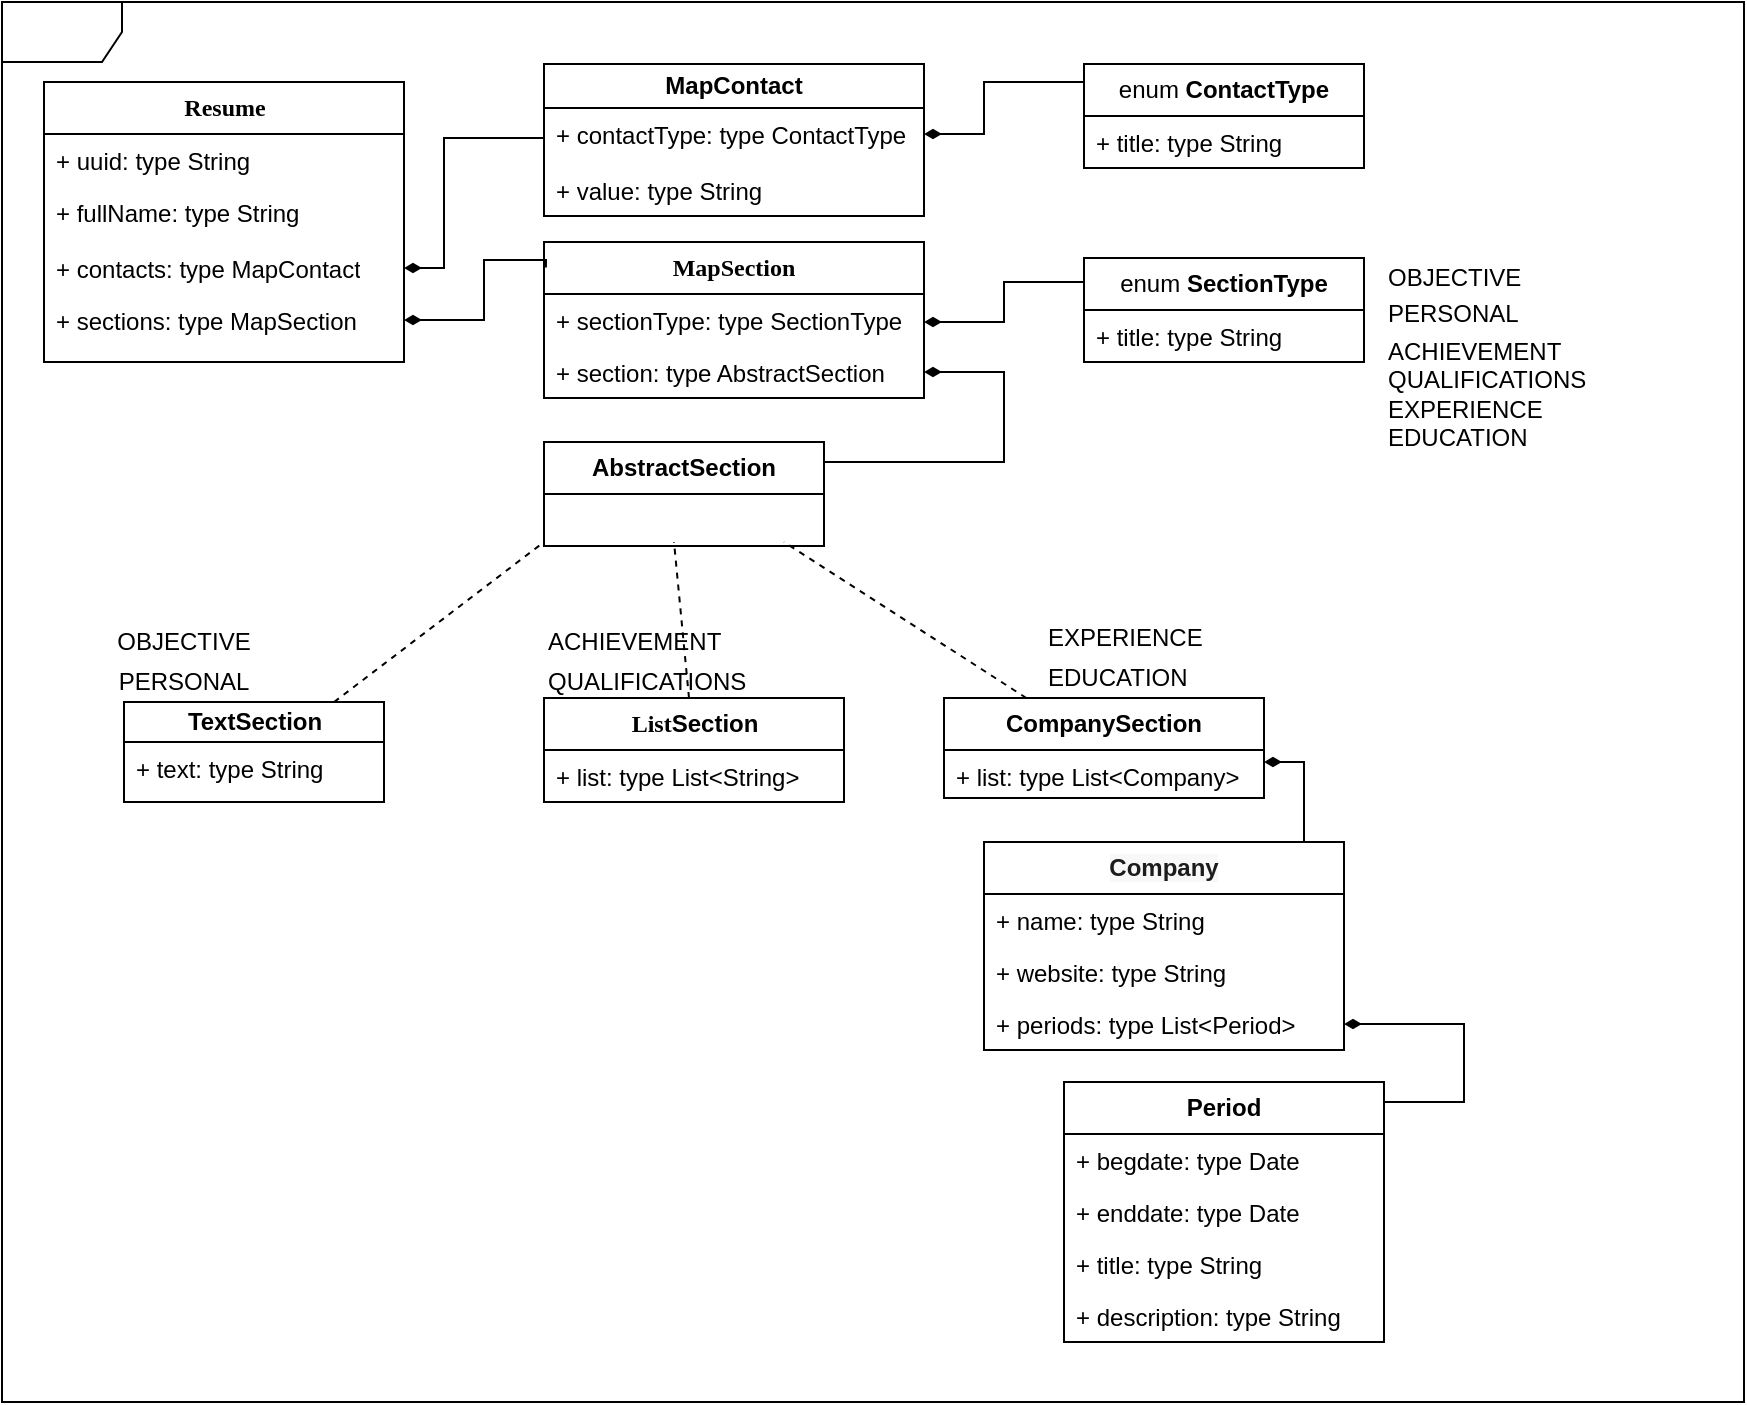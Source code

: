 <mxfile version="24.8.0">
  <diagram name="Page-1" id="c4acf3e9-155e-7222-9cf6-157b1a14988f">
    <mxGraphModel dx="1627" dy="741" grid="1" gridSize="10" guides="1" tooltips="1" connect="1" arrows="1" fold="1" page="1" pageScale="1" pageWidth="850" pageHeight="1100" background="none" math="0" shadow="0">
      <root>
        <mxCell id="0" />
        <mxCell id="1" parent="0" />
        <mxCell id="17acba5748e5396b-1" value="&lt;span style=&quot;color: rgba(0, 0, 0, 0); font-family: monospace; font-size: 0px; text-align: start; text-wrap-mode: nowrap;&quot;&gt;%3CmxGraphModel%3E%3Croot%3E%3CmxCell%20id%3D%220%22%2F%3E%3CmxCell%20id%3D%221%22%20parent%3D%220%22%2F%3E%3CmxCell%20id%3D%222%22%20value%3D%22%26lt%3Bspan%20style%3D%26quot%3Btext-align%3A%20left%3B%26quot%3B%26gt%3BOBJECTIVE%26lt%3B%2Fspan%26gt%3B%22%20style%3D%22text%3Bhtml%3D1%3Balign%3Dcenter%3BverticalAlign%3Dmiddle%3BwhiteSpace%3Dwrap%3Brounded%3D0%3B%22%20vertex%3D%221%22%20parent%3D%221%22%3E%3CmxGeometry%20x%3D%2240%22%20y%3D%22310%22%20width%3D%2260%22%20height%3D%2220%22%20as%3D%22geometry%22%2F%3E%3C%2FmxCell%3E%3C%2Froot%3E%3C%2FmxGraphModel%3E&lt;/span&gt;" style="shape=umlFrame;whiteSpace=wrap;html=1;rounded=0;shadow=0;comic=0;labelBackgroundColor=none;strokeWidth=1;fontFamily=Verdana;fontSize=10;align=center;" parent="1" vertex="1">
          <mxGeometry x="-21" width="871" height="700" as="geometry" />
        </mxCell>
        <mxCell id="17acba5748e5396b-20" value="&lt;font style=&quot;font-size: 12px;&quot;&gt;&lt;b&gt;Resume&lt;/b&gt;&lt;/font&gt;" style="swimlane;html=1;fontStyle=0;childLayout=stackLayout;horizontal=1;startSize=26;fillColor=none;horizontalStack=0;resizeParent=1;resizeLast=0;collapsible=1;marginBottom=0;swimlaneFillColor=#ffffff;rounded=0;shadow=0;comic=0;labelBackgroundColor=none;strokeWidth=1;fontFamily=Verdana;fontSize=10;align=center;" parent="1" vertex="1">
          <mxGeometry y="40" width="180" height="140" as="geometry" />
        </mxCell>
        <mxCell id="17acba5748e5396b-21" value="+ uuid: type String" style="text;html=1;strokeColor=none;fillColor=none;align=left;verticalAlign=top;spacingLeft=4;spacingRight=4;whiteSpace=wrap;overflow=hidden;rotatable=0;points=[[0,0.5],[1,0.5]];portConstraint=eastwest;" parent="17acba5748e5396b-20" vertex="1">
          <mxGeometry y="26" width="180" height="26" as="geometry" />
        </mxCell>
        <mxCell id="17acba5748e5396b-24" value="+ fullName: type String" style="text;html=1;strokeColor=none;fillColor=none;align=left;verticalAlign=top;spacingLeft=4;spacingRight=4;whiteSpace=wrap;overflow=hidden;rotatable=0;points=[[0,0.5],[1,0.5]];portConstraint=eastwest;" parent="17acba5748e5396b-20" vertex="1">
          <mxGeometry y="52" width="180" height="28" as="geometry" />
        </mxCell>
        <mxCell id="nUuIiGJIQyJnDqIDd3Fc-6" value="+ contacts: type MapContact" style="text;strokeColor=none;fillColor=none;align=left;verticalAlign=top;spacingLeft=4;spacingRight=4;overflow=hidden;rotatable=0;points=[[0,0.5],[1,0.5]];portConstraint=eastwest;whiteSpace=wrap;html=1;" parent="17acba5748e5396b-20" vertex="1">
          <mxGeometry y="80" width="180" height="26" as="geometry" />
        </mxCell>
        <mxCell id="nUuIiGJIQyJnDqIDd3Fc-5" value="+ sections: type MapSection" style="text;strokeColor=none;fillColor=none;align=left;verticalAlign=top;spacingLeft=4;spacingRight=4;overflow=hidden;rotatable=0;points=[[0,0.5],[1,0.5]];portConstraint=eastwest;whiteSpace=wrap;html=1;" parent="17acba5748e5396b-20" vertex="1">
          <mxGeometry y="106" width="180" height="26" as="geometry" />
        </mxCell>
        <mxCell id="nUuIiGJIQyJnDqIDd3Fc-33" style="edgeStyle=orthogonalEdgeStyle;rounded=0;orthogonalLoop=1;jettySize=auto;html=1;endArrow=diamondThin;endFill=1;exitX=0.005;exitY=0.163;exitDx=0;exitDy=0;exitPerimeter=0;" parent="1" source="9hCajEY7KA2JkdDaErv1-3" target="nUuIiGJIQyJnDqIDd3Fc-5" edge="1">
          <mxGeometry relative="1" as="geometry">
            <Array as="points">
              <mxPoint x="220" y="129" />
              <mxPoint x="220" y="159" />
            </Array>
            <mxPoint x="240" y="150" as="sourcePoint" />
          </mxGeometry>
        </mxCell>
        <mxCell id="nUuIiGJIQyJnDqIDd3Fc-38" value="enum &lt;b&gt;ContactType&lt;/b&gt;" style="swimlane;fontStyle=0;childLayout=stackLayout;horizontal=1;startSize=26;fillColor=none;horizontalStack=0;resizeParent=1;resizeParentMax=0;resizeLast=0;collapsible=1;marginBottom=0;whiteSpace=wrap;html=1;" parent="1" vertex="1">
          <mxGeometry x="520" y="31" width="140" height="52" as="geometry" />
        </mxCell>
        <mxCell id="nUuIiGJIQyJnDqIDd3Fc-39" value="+ title: type String" style="text;strokeColor=none;fillColor=none;align=left;verticalAlign=top;spacingLeft=4;spacingRight=4;overflow=hidden;rotatable=0;points=[[0,0.5],[1,0.5]];portConstraint=eastwest;whiteSpace=wrap;html=1;" parent="nUuIiGJIQyJnDqIDd3Fc-38" vertex="1">
          <mxGeometry y="26" width="140" height="26" as="geometry" />
        </mxCell>
        <mxCell id="nUuIiGJIQyJnDqIDd3Fc-47" style="edgeStyle=orthogonalEdgeStyle;rounded=0;orthogonalLoop=1;jettySize=auto;html=1;endArrow=diamondThin;endFill=1;" parent="1" source="nUuIiGJIQyJnDqIDd3Fc-42" target="nUuIiGJIQyJnDqIDd3Fc-6" edge="1">
          <mxGeometry relative="1" as="geometry">
            <Array as="points">
              <mxPoint x="200" y="68" />
              <mxPoint x="200" y="133" />
            </Array>
          </mxGeometry>
        </mxCell>
        <mxCell id="nUuIiGJIQyJnDqIDd3Fc-42" value="&lt;b&gt;MapContact&lt;/b&gt;" style="swimlane;fontStyle=0;childLayout=stackLayout;horizontal=1;startSize=22;fillColor=none;horizontalStack=0;resizeParent=1;resizeParentMax=0;resizeLast=0;collapsible=1;marginBottom=0;whiteSpace=wrap;html=1;" parent="1" vertex="1">
          <mxGeometry x="250" y="31" width="190" height="76" as="geometry" />
        </mxCell>
        <mxCell id="nUuIiGJIQyJnDqIDd3Fc-43" value="+ contactType: type&amp;nbsp;&lt;span style=&quot;text-align: center;&quot;&gt;ContactType&lt;/span&gt;" style="text;strokeColor=none;fillColor=none;align=left;verticalAlign=top;spacingLeft=4;spacingRight=4;overflow=hidden;rotatable=0;points=[[0,0.5],[1,0.5]];portConstraint=eastwest;whiteSpace=wrap;html=1;" parent="nUuIiGJIQyJnDqIDd3Fc-42" vertex="1">
          <mxGeometry y="22" width="190" height="28" as="geometry" />
        </mxCell>
        <mxCell id="9hCajEY7KA2JkdDaErv1-1" value="+ value: type String" style="text;strokeColor=none;fillColor=none;align=left;verticalAlign=top;spacingLeft=4;spacingRight=4;overflow=hidden;rotatable=0;points=[[0,0.5],[1,0.5]];portConstraint=eastwest;whiteSpace=wrap;html=1;" parent="nUuIiGJIQyJnDqIDd3Fc-42" vertex="1">
          <mxGeometry y="50" width="190" height="26" as="geometry" />
        </mxCell>
        <mxCell id="nUuIiGJIQyJnDqIDd3Fc-48" style="edgeStyle=orthogonalEdgeStyle;rounded=0;orthogonalLoop=1;jettySize=auto;html=1;endArrow=diamondThin;endFill=1;" parent="1" source="nUuIiGJIQyJnDqIDd3Fc-38" target="nUuIiGJIQyJnDqIDd3Fc-43" edge="1">
          <mxGeometry relative="1" as="geometry">
            <mxPoint x="640" y="95" as="sourcePoint" />
            <Array as="points">
              <mxPoint x="470" y="40" />
              <mxPoint x="470" y="66" />
            </Array>
          </mxGeometry>
        </mxCell>
        <mxCell id="9hCajEY7KA2JkdDaErv1-3" value="&lt;span style=&quot;font-family: Verdana; text-wrap-mode: nowrap;&quot;&gt;&lt;b&gt;MapSection&lt;/b&gt;&lt;/span&gt;" style="swimlane;fontStyle=0;childLayout=stackLayout;horizontal=1;startSize=26;fillColor=none;horizontalStack=0;resizeParent=1;resizeParentMax=0;resizeLast=0;collapsible=1;marginBottom=0;whiteSpace=wrap;html=1;" parent="1" vertex="1">
          <mxGeometry x="250" y="120" width="190" height="78" as="geometry" />
        </mxCell>
        <mxCell id="9hCajEY7KA2JkdDaErv1-12" value="+ sectionType: type SectionType" style="text;strokeColor=none;fillColor=none;align=left;verticalAlign=top;spacingLeft=4;spacingRight=4;overflow=hidden;rotatable=0;points=[[0,0.5],[1,0.5]];portConstraint=eastwest;whiteSpace=wrap;html=1;" parent="9hCajEY7KA2JkdDaErv1-3" vertex="1">
          <mxGeometry y="26" width="190" height="26" as="geometry" />
        </mxCell>
        <mxCell id="9hCajEY7KA2JkdDaErv1-4" value="+ section: type AbstractSection" style="text;strokeColor=none;fillColor=none;align=left;verticalAlign=top;spacingLeft=4;spacingRight=4;overflow=hidden;rotatable=0;points=[[0,0.5],[1,0.5]];portConstraint=eastwest;whiteSpace=wrap;html=1;" parent="9hCajEY7KA2JkdDaErv1-3" vertex="1">
          <mxGeometry y="52" width="190" height="26" as="geometry" />
        </mxCell>
        <mxCell id="9hCajEY7KA2JkdDaErv1-7" value="enum&amp;nbsp;&lt;span style=&quot;text-align: left;&quot;&gt;&lt;b&gt;SectionType&lt;/b&gt;&lt;/span&gt;" style="swimlane;fontStyle=0;childLayout=stackLayout;horizontal=1;startSize=26;fillColor=none;horizontalStack=0;resizeParent=1;resizeParentMax=0;resizeLast=0;collapsible=1;marginBottom=0;whiteSpace=wrap;html=1;" parent="1" vertex="1">
          <mxGeometry x="520" y="128" width="140" height="52" as="geometry" />
        </mxCell>
        <mxCell id="9hCajEY7KA2JkdDaErv1-8" value="+ title: type String" style="text;strokeColor=none;fillColor=none;align=left;verticalAlign=top;spacingLeft=4;spacingRight=4;overflow=hidden;rotatable=0;points=[[0,0.5],[1,0.5]];portConstraint=eastwest;whiteSpace=wrap;html=1;" parent="9hCajEY7KA2JkdDaErv1-7" vertex="1">
          <mxGeometry y="26" width="140" height="26" as="geometry" />
        </mxCell>
        <mxCell id="9hCajEY7KA2JkdDaErv1-11" style="edgeStyle=orthogonalEdgeStyle;rounded=0;orthogonalLoop=1;jettySize=auto;html=1;endArrow=diamondThin;endFill=1;" parent="1" source="9hCajEY7KA2JkdDaErv1-7" target="9hCajEY7KA2JkdDaErv1-3" edge="1">
          <mxGeometry relative="1" as="geometry">
            <mxPoint x="610" y="50" as="sourcePoint" />
            <mxPoint x="538" y="76" as="targetPoint" />
            <Array as="points">
              <mxPoint x="480" y="140" />
              <mxPoint x="480" y="160" />
            </Array>
          </mxGeometry>
        </mxCell>
        <mxCell id="9hCajEY7KA2JkdDaErv1-14" value="&lt;span style=&quot;text-align: left;&quot;&gt;&lt;b&gt;AbstractSection&lt;/b&gt;&lt;/span&gt;" style="swimlane;fontStyle=0;childLayout=stackLayout;horizontal=1;startSize=26;fillColor=none;horizontalStack=0;resizeParent=1;resizeParentMax=0;resizeLast=0;collapsible=1;marginBottom=0;whiteSpace=wrap;html=1;" parent="1" vertex="1">
          <mxGeometry x="250" y="220" width="140" height="52" as="geometry" />
        </mxCell>
        <mxCell id="9hCajEY7KA2JkdDaErv1-18" value="&lt;span style=&quot;font-family: Helvetica; font-size: 12px; text-align: left; text-wrap-mode: wrap;&quot;&gt;&lt;b&gt;TextSection&lt;/b&gt;&lt;/span&gt;" style="swimlane;html=1;fontStyle=0;childLayout=stackLayout;horizontal=1;startSize=20;fillColor=none;horizontalStack=0;resizeParent=1;resizeLast=0;collapsible=1;marginBottom=0;swimlaneFillColor=#ffffff;rounded=0;shadow=0;comic=0;labelBackgroundColor=none;strokeWidth=1;fontFamily=Verdana;fontSize=10;align=center;" parent="1" vertex="1">
          <mxGeometry x="40" y="350" width="130" height="50" as="geometry" />
        </mxCell>
        <mxCell id="9hCajEY7KA2JkdDaErv1-20" value="+ text: type String" style="text;html=1;strokeColor=none;fillColor=none;align=left;verticalAlign=top;spacingLeft=4;spacingRight=4;whiteSpace=wrap;overflow=hidden;rotatable=0;points=[[0,0.5],[1,0.5]];portConstraint=eastwest;" parent="9hCajEY7KA2JkdDaErv1-18" vertex="1">
          <mxGeometry y="20" width="130" height="26" as="geometry" />
        </mxCell>
        <mxCell id="9hCajEY7KA2JkdDaErv1-21" value="&lt;b&gt;&lt;font style=&quot;font-size: 12px;&quot;&gt;List&lt;/font&gt;&lt;span style=&quot;font-family: Helvetica; font-size: 12px; text-align: left; text-wrap-mode: wrap;&quot;&gt;Section&lt;/span&gt;&lt;/b&gt;" style="swimlane;html=1;fontStyle=0;childLayout=stackLayout;horizontal=1;startSize=26;fillColor=none;horizontalStack=0;resizeParent=1;resizeLast=0;collapsible=1;marginBottom=0;swimlaneFillColor=#ffffff;rounded=0;shadow=0;comic=0;labelBackgroundColor=none;strokeWidth=1;fontFamily=Verdana;fontSize=10;align=center;" parent="1" vertex="1">
          <mxGeometry x="250" y="348" width="150" height="52" as="geometry" />
        </mxCell>
        <mxCell id="9hCajEY7KA2JkdDaErv1-23" value="+ list: type List&amp;lt;String&amp;gt;" style="text;html=1;strokeColor=none;fillColor=none;align=left;verticalAlign=top;spacingLeft=4;spacingRight=4;whiteSpace=wrap;overflow=hidden;rotatable=0;points=[[0,0.5],[1,0.5]];portConstraint=eastwest;" parent="9hCajEY7KA2JkdDaErv1-21" vertex="1">
          <mxGeometry y="26" width="150" height="26" as="geometry" />
        </mxCell>
        <mxCell id="9hCajEY7KA2JkdDaErv1-27" value="&lt;b&gt;CompanySection&lt;/b&gt;" style="swimlane;fontStyle=0;childLayout=stackLayout;horizontal=1;startSize=26;fillColor=none;horizontalStack=0;resizeParent=1;resizeParentMax=0;resizeLast=0;collapsible=1;marginBottom=0;whiteSpace=wrap;html=1;" parent="1" vertex="1">
          <mxGeometry x="450" y="348" width="160" height="50" as="geometry" />
        </mxCell>
        <mxCell id="9hCajEY7KA2JkdDaErv1-30" value="+ list: type List&amp;lt;Company&amp;gt;" style="text;strokeColor=none;fillColor=none;align=left;verticalAlign=top;spacingLeft=4;spacingRight=4;overflow=hidden;rotatable=0;points=[[0,0.5],[1,0.5]];portConstraint=eastwest;whiteSpace=wrap;html=1;" parent="9hCajEY7KA2JkdDaErv1-27" vertex="1">
          <mxGeometry y="26" width="160" height="24" as="geometry" />
        </mxCell>
        <mxCell id="9hCajEY7KA2JkdDaErv1-31" value="&lt;b style=&quot;box-sizing: inherit; color: rgb(29, 28, 29); font-family: Slack-Lato, Slack-Fractions, appleLogo, sans-serif; font-variant-ligatures: common-ligatures; text-align: left; background-color: rgb(248, 248, 248);&quot; data-stringify-type=&quot;bold&quot;&gt;&lt;font style=&quot;font-size: 12px;&quot;&gt;Company&lt;/font&gt;&lt;/b&gt;" style="swimlane;fontStyle=0;childLayout=stackLayout;horizontal=1;startSize=26;fillColor=none;horizontalStack=0;resizeParent=1;resizeParentMax=0;resizeLast=0;collapsible=1;marginBottom=0;whiteSpace=wrap;html=1;" parent="1" vertex="1">
          <mxGeometry x="470" y="420" width="180" height="104" as="geometry" />
        </mxCell>
        <mxCell id="9hCajEY7KA2JkdDaErv1-32" value="+ name: type String" style="text;strokeColor=none;fillColor=none;align=left;verticalAlign=top;spacingLeft=4;spacingRight=4;overflow=hidden;rotatable=0;points=[[0,0.5],[1,0.5]];portConstraint=eastwest;whiteSpace=wrap;html=1;" parent="9hCajEY7KA2JkdDaErv1-31" vertex="1">
          <mxGeometry y="26" width="180" height="26" as="geometry" />
        </mxCell>
        <mxCell id="9hCajEY7KA2JkdDaErv1-33" value="+ website: type&amp;nbsp;&lt;span style=&quot;text-align: center;&quot;&gt;String&lt;/span&gt;" style="text;strokeColor=none;fillColor=none;align=left;verticalAlign=top;spacingLeft=4;spacingRight=4;overflow=hidden;rotatable=0;points=[[0,0.5],[1,0.5]];portConstraint=eastwest;whiteSpace=wrap;html=1;" parent="9hCajEY7KA2JkdDaErv1-31" vertex="1">
          <mxGeometry y="52" width="180" height="26" as="geometry" />
        </mxCell>
        <mxCell id="9hCajEY7KA2JkdDaErv1-34" value="+ periods: type List&amp;lt;Period&amp;gt;" style="text;strokeColor=none;fillColor=none;align=left;verticalAlign=top;spacingLeft=4;spacingRight=4;overflow=hidden;rotatable=0;points=[[0,0.5],[1,0.5]];portConstraint=eastwest;whiteSpace=wrap;html=1;" parent="9hCajEY7KA2JkdDaErv1-31" vertex="1">
          <mxGeometry y="78" width="180" height="26" as="geometry" />
        </mxCell>
        <mxCell id="9hCajEY7KA2JkdDaErv1-35" value="&lt;b&gt;Period&lt;/b&gt;" style="swimlane;fontStyle=0;childLayout=stackLayout;horizontal=1;startSize=26;fillColor=none;horizontalStack=0;resizeParent=1;resizeParentMax=0;resizeLast=0;collapsible=1;marginBottom=0;whiteSpace=wrap;html=1;" parent="1" vertex="1">
          <mxGeometry x="510" y="540" width="160" height="130" as="geometry" />
        </mxCell>
        <mxCell id="9hCajEY7KA2JkdDaErv1-36" value="+ begdate: type Date" style="text;strokeColor=none;fillColor=none;align=left;verticalAlign=top;spacingLeft=4;spacingRight=4;overflow=hidden;rotatable=0;points=[[0,0.5],[1,0.5]];portConstraint=eastwest;whiteSpace=wrap;html=1;" parent="9hCajEY7KA2JkdDaErv1-35" vertex="1">
          <mxGeometry y="26" width="160" height="26" as="geometry" />
        </mxCell>
        <mxCell id="9hCajEY7KA2JkdDaErv1-37" value="+ enddate: type Date" style="text;strokeColor=none;fillColor=none;align=left;verticalAlign=top;spacingLeft=4;spacingRight=4;overflow=hidden;rotatable=0;points=[[0,0.5],[1,0.5]];portConstraint=eastwest;whiteSpace=wrap;html=1;" parent="9hCajEY7KA2JkdDaErv1-35" vertex="1">
          <mxGeometry y="52" width="160" height="26" as="geometry" />
        </mxCell>
        <mxCell id="9hCajEY7KA2JkdDaErv1-38" value="+ title: type String" style="text;strokeColor=none;fillColor=none;align=left;verticalAlign=top;spacingLeft=4;spacingRight=4;overflow=hidden;rotatable=0;points=[[0,0.5],[1,0.5]];portConstraint=eastwest;whiteSpace=wrap;html=1;" parent="9hCajEY7KA2JkdDaErv1-35" vertex="1">
          <mxGeometry y="78" width="160" height="26" as="geometry" />
        </mxCell>
        <mxCell id="9hCajEY7KA2JkdDaErv1-39" value="+ description: type String" style="text;strokeColor=none;fillColor=none;align=left;verticalAlign=top;spacingLeft=4;spacingRight=4;overflow=hidden;rotatable=0;points=[[0,0.5],[1,0.5]];portConstraint=eastwest;whiteSpace=wrap;html=1;" parent="9hCajEY7KA2JkdDaErv1-35" vertex="1">
          <mxGeometry y="104" width="160" height="26" as="geometry" />
        </mxCell>
        <mxCell id="9hCajEY7KA2JkdDaErv1-40" style="edgeStyle=orthogonalEdgeStyle;rounded=0;orthogonalLoop=1;jettySize=auto;html=1;endArrow=diamondThin;endFill=1;" parent="1" source="9hCajEY7KA2JkdDaErv1-14" target="9hCajEY7KA2JkdDaErv1-4" edge="1">
          <mxGeometry relative="1" as="geometry">
            <mxPoint x="550" y="150" as="sourcePoint" />
            <mxPoint x="450" y="170" as="targetPoint" />
            <Array as="points">
              <mxPoint x="480" y="230" />
              <mxPoint x="480" y="185" />
            </Array>
          </mxGeometry>
        </mxCell>
        <mxCell id="9hCajEY7KA2JkdDaErv1-41" value="&lt;span style=&quot;text-align: left;&quot;&gt;OBJECTIVE&lt;/span&gt;" style="text;html=1;align=center;verticalAlign=middle;whiteSpace=wrap;rounded=0;" parent="1" vertex="1">
          <mxGeometry x="40" y="310" width="60" height="20" as="geometry" />
        </mxCell>
        <mxCell id="9hCajEY7KA2JkdDaErv1-42" value="&lt;span style=&quot;text-align: left;&quot;&gt;PERSONAL&lt;/span&gt;" style="text;html=1;align=center;verticalAlign=middle;whiteSpace=wrap;rounded=0;" parent="1" vertex="1">
          <mxGeometry x="40" y="330" width="60" height="20" as="geometry" />
        </mxCell>
        <mxCell id="9hCajEY7KA2JkdDaErv1-43" value="&lt;span style=&quot;&quot;&gt;ACHIEVEMENT&lt;/span&gt;" style="text;html=1;align=left;verticalAlign=middle;whiteSpace=wrap;rounded=0;" parent="1" vertex="1">
          <mxGeometry x="250" y="310" width="100" height="20" as="geometry" />
        </mxCell>
        <mxCell id="9hCajEY7KA2JkdDaErv1-44" value="&lt;span style=&quot;&quot;&gt;QUALIFICATIONS&lt;/span&gt;" style="text;html=1;align=left;verticalAlign=middle;whiteSpace=wrap;rounded=0;" parent="1" vertex="1">
          <mxGeometry x="250" y="330" width="80" height="20" as="geometry" />
        </mxCell>
        <mxCell id="9hCajEY7KA2JkdDaErv1-46" value="" style="endArrow=none;dashed=1;html=1;rounded=0;exitX=0.808;exitY=0;exitDx=0;exitDy=0;exitPerimeter=0;" parent="1" source="9hCajEY7KA2JkdDaErv1-18" edge="1">
          <mxGeometry width="50" height="50" relative="1" as="geometry">
            <mxPoint x="150" y="345" as="sourcePoint" />
            <mxPoint x="250" y="270" as="targetPoint" />
          </mxGeometry>
        </mxCell>
        <mxCell id="9hCajEY7KA2JkdDaErv1-47" value="" style="endArrow=none;dashed=1;html=1;rounded=0;" parent="1" source="9hCajEY7KA2JkdDaErv1-21" edge="1">
          <mxGeometry width="50" height="50" relative="1" as="geometry">
            <mxPoint x="370" y="330" as="sourcePoint" />
            <mxPoint x="315" y="270" as="targetPoint" />
          </mxGeometry>
        </mxCell>
        <mxCell id="9hCajEY7KA2JkdDaErv1-48" value="" style="endArrow=none;dashed=1;html=1;rounded=0;" parent="1" source="9hCajEY7KA2JkdDaErv1-27" edge="1">
          <mxGeometry width="50" height="50" relative="1" as="geometry">
            <mxPoint x="310" y="550" as="sourcePoint" />
            <mxPoint x="370" y="270" as="targetPoint" />
          </mxGeometry>
        </mxCell>
        <mxCell id="9hCajEY7KA2JkdDaErv1-49" value="&lt;span style=&quot;text-align: center;&quot;&gt;EXPERIENCE&lt;/span&gt;" style="text;html=1;align=left;verticalAlign=middle;whiteSpace=wrap;rounded=0;" parent="1" vertex="1">
          <mxGeometry x="500" y="308" width="100" height="20" as="geometry" />
        </mxCell>
        <mxCell id="9hCajEY7KA2JkdDaErv1-50" value="EDUCATION" style="text;html=1;align=left;verticalAlign=middle;whiteSpace=wrap;rounded=0;" parent="1" vertex="1">
          <mxGeometry x="500" y="328" width="100" height="20" as="geometry" />
        </mxCell>
        <mxCell id="9hCajEY7KA2JkdDaErv1-52" value="&lt;h1 style=&quot;margin-top: 0px; line-height: 60%; margin-bottom: 0px;&quot;&gt;&lt;span style=&quot;font-weight: normal; font-size: 12px;&quot;&gt;&lt;span style=&quot;&quot;&gt;OB&lt;/span&gt;&lt;span style=&quot;&quot;&gt;&lt;font style=&quot;font-size: 12px;&quot;&gt;JECTIVE&lt;/font&gt;&lt;/span&gt;&lt;/span&gt;&lt;/h1&gt;&lt;h1 style=&quot;margin-top: 0px; line-height: 60%; margin-bottom: 0px;&quot;&gt;&lt;span style=&quot;background-color: initial; font-weight: normal; font-size: 12px;&quot;&gt;&lt;font style=&quot;font-size: 12px;&quot;&gt;PERSONAL&lt;/font&gt;&lt;/span&gt;&lt;/h1&gt;&lt;h1 style=&quot;margin-top: 0px; line-height: 60%; margin-bottom: 0px;&quot;&gt;&lt;span style=&quot;background-color: initial; font-weight: normal; font-size: 12px;&quot;&gt;&lt;font style=&quot;font-size: 12px;&quot;&gt;ACHIEVEMENT&lt;/font&gt;&lt;/span&gt;&lt;/h1&gt;&lt;div&gt;QUALIFICATIONS&lt;/div&gt;&lt;div&gt;&lt;span style=&quot;text-align: center;&quot;&gt;EXPERIENCE&lt;/span&gt;&lt;/div&gt;&lt;div&gt;EDUCATION&lt;span style=&quot;font-size: 12px; font-weight: 400;&quot;&gt;&lt;/span&gt;&lt;/div&gt;&lt;div&gt;&lt;span style=&quot;font-size: 12px; font-weight: 400;&quot;&gt;&lt;br&gt;&lt;/span&gt;&lt;/div&gt;" style="text;html=1;whiteSpace=wrap;overflow=hidden;rounded=0;" parent="1" vertex="1">
          <mxGeometry x="670" y="120" width="120" height="112" as="geometry" />
        </mxCell>
        <mxCell id="9hCajEY7KA2JkdDaErv1-53" style="edgeStyle=orthogonalEdgeStyle;rounded=0;orthogonalLoop=1;jettySize=auto;html=1;endArrow=diamondThin;endFill=1;exitX=0.677;exitY=0;exitDx=0;exitDy=0;exitPerimeter=0;" parent="1" source="9hCajEY7KA2JkdDaErv1-31" target="9hCajEY7KA2JkdDaErv1-30" edge="1">
          <mxGeometry relative="1" as="geometry">
            <mxPoint x="670" y="310" as="sourcePoint" />
            <mxPoint x="720" y="265" as="targetPoint" />
            <Array as="points">
              <mxPoint x="630" y="420" />
              <mxPoint x="630" y="380" />
            </Array>
          </mxGeometry>
        </mxCell>
        <mxCell id="9hCajEY7KA2JkdDaErv1-54" style="edgeStyle=orthogonalEdgeStyle;rounded=0;orthogonalLoop=1;jettySize=auto;html=1;endArrow=diamondThin;endFill=1;" parent="1" source="9hCajEY7KA2JkdDaErv1-35" target="9hCajEY7KA2JkdDaErv1-34" edge="1">
          <mxGeometry relative="1" as="geometry">
            <mxPoint x="720" y="565" as="sourcePoint" />
            <mxPoint x="770" y="520" as="targetPoint" />
            <Array as="points">
              <mxPoint x="710" y="550" />
              <mxPoint x="710" y="511" />
            </Array>
          </mxGeometry>
        </mxCell>
      </root>
    </mxGraphModel>
  </diagram>
</mxfile>
